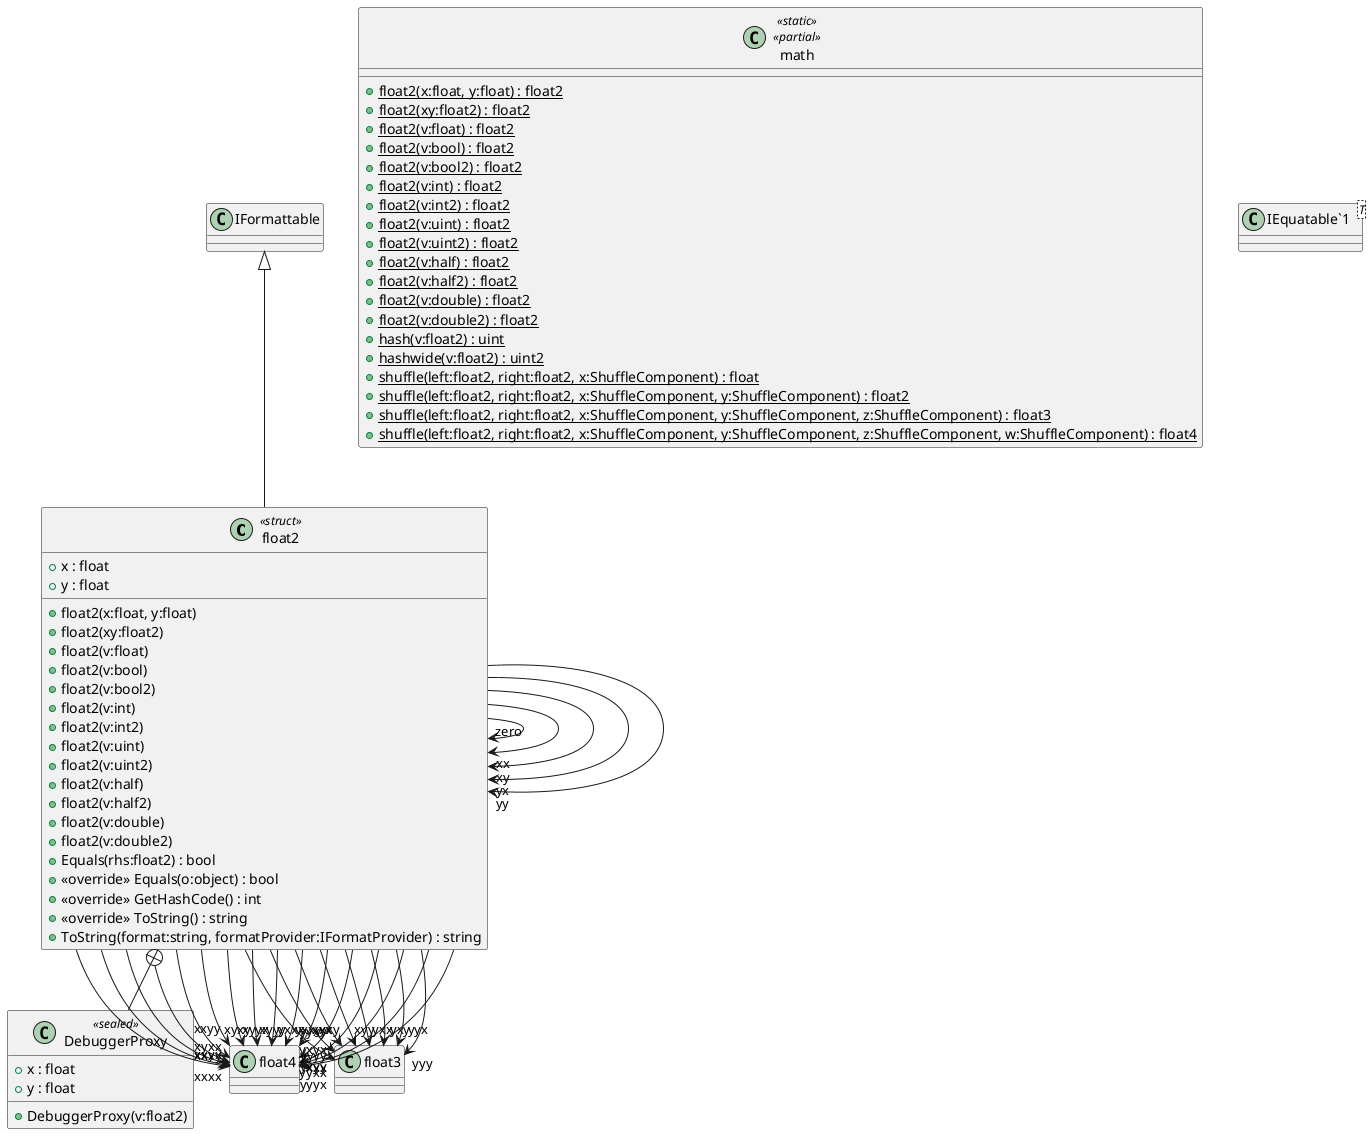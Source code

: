 @startuml
class float2 <<struct>> {
    + x : float
    + y : float
    + float2(x:float, y:float)
    + float2(xy:float2)
    + float2(v:float)
    + float2(v:bool)
    + float2(v:bool2)
    + float2(v:int)
    + float2(v:int2)
    + float2(v:uint)
    + float2(v:uint2)
    + float2(v:half)
    + float2(v:half2)
    + float2(v:double)
    + float2(v:double2)
    + Equals(rhs:float2) : bool
    + <<override>> Equals(o:object) : bool
    + <<override>> GetHashCode() : int
    + <<override>> ToString() : string
    + ToString(format:string, formatProvider:IFormatProvider) : string
}
class math <<static>> <<partial>> {
    + {static} float2(x:float, y:float) : float2
    + {static} float2(xy:float2) : float2
    + {static} float2(v:float) : float2
    + {static} float2(v:bool) : float2
    + {static} float2(v:bool2) : float2
    + {static} float2(v:int) : float2
    + {static} float2(v:int2) : float2
    + {static} float2(v:uint) : float2
    + {static} float2(v:uint2) : float2
    + {static} float2(v:half) : float2
    + {static} float2(v:half2) : float2
    + {static} float2(v:double) : float2
    + {static} float2(v:double2) : float2
    + {static} hash(v:float2) : uint
    + {static} hashwide(v:float2) : uint2
    + {static} shuffle(left:float2, right:float2, x:ShuffleComponent) : float
    + {static} shuffle(left:float2, right:float2, x:ShuffleComponent, y:ShuffleComponent) : float2
    + {static} shuffle(left:float2, right:float2, x:ShuffleComponent, y:ShuffleComponent, z:ShuffleComponent) : float3
    + {static} shuffle(left:float2, right:float2, x:ShuffleComponent, y:ShuffleComponent, z:ShuffleComponent, w:ShuffleComponent) : float4
}
class "IEquatable`1"<T> {
}
class DebuggerProxy <<sealed>> {
    + x : float
    + y : float
    + DebuggerProxy(v:float2)
}
IFormattable <|-- float2
float2 --> "zero" float2
float2 --> "xxxx" float4
float2 --> "xxxy" float4
float2 --> "xxyx" float4
float2 --> "xxyy" float4
float2 --> "xyxx" float4
float2 --> "xyxy" float4
float2 --> "xyyx" float4
float2 --> "xyyy" float4
float2 --> "yxxx" float4
float2 --> "yxxy" float4
float2 --> "yxyx" float4
float2 --> "yxyy" float4
float2 --> "yyxx" float4
float2 --> "yyxy" float4
float2 --> "yyyx" float4
float2 --> "yyyy" float4
float2 --> "xxx" float3
float2 --> "xxy" float3
float2 --> "xyx" float3
float2 --> "xyy" float3
float2 --> "yxx" float3
float2 --> "yxy" float3
float2 --> "yyx" float3
float2 --> "yyy" float3
float2 --> "xx" float2
float2 --> "xy" float2
float2 --> "yx" float2
float2 --> "yy" float2
float2 +-- DebuggerProxy
@enduml
